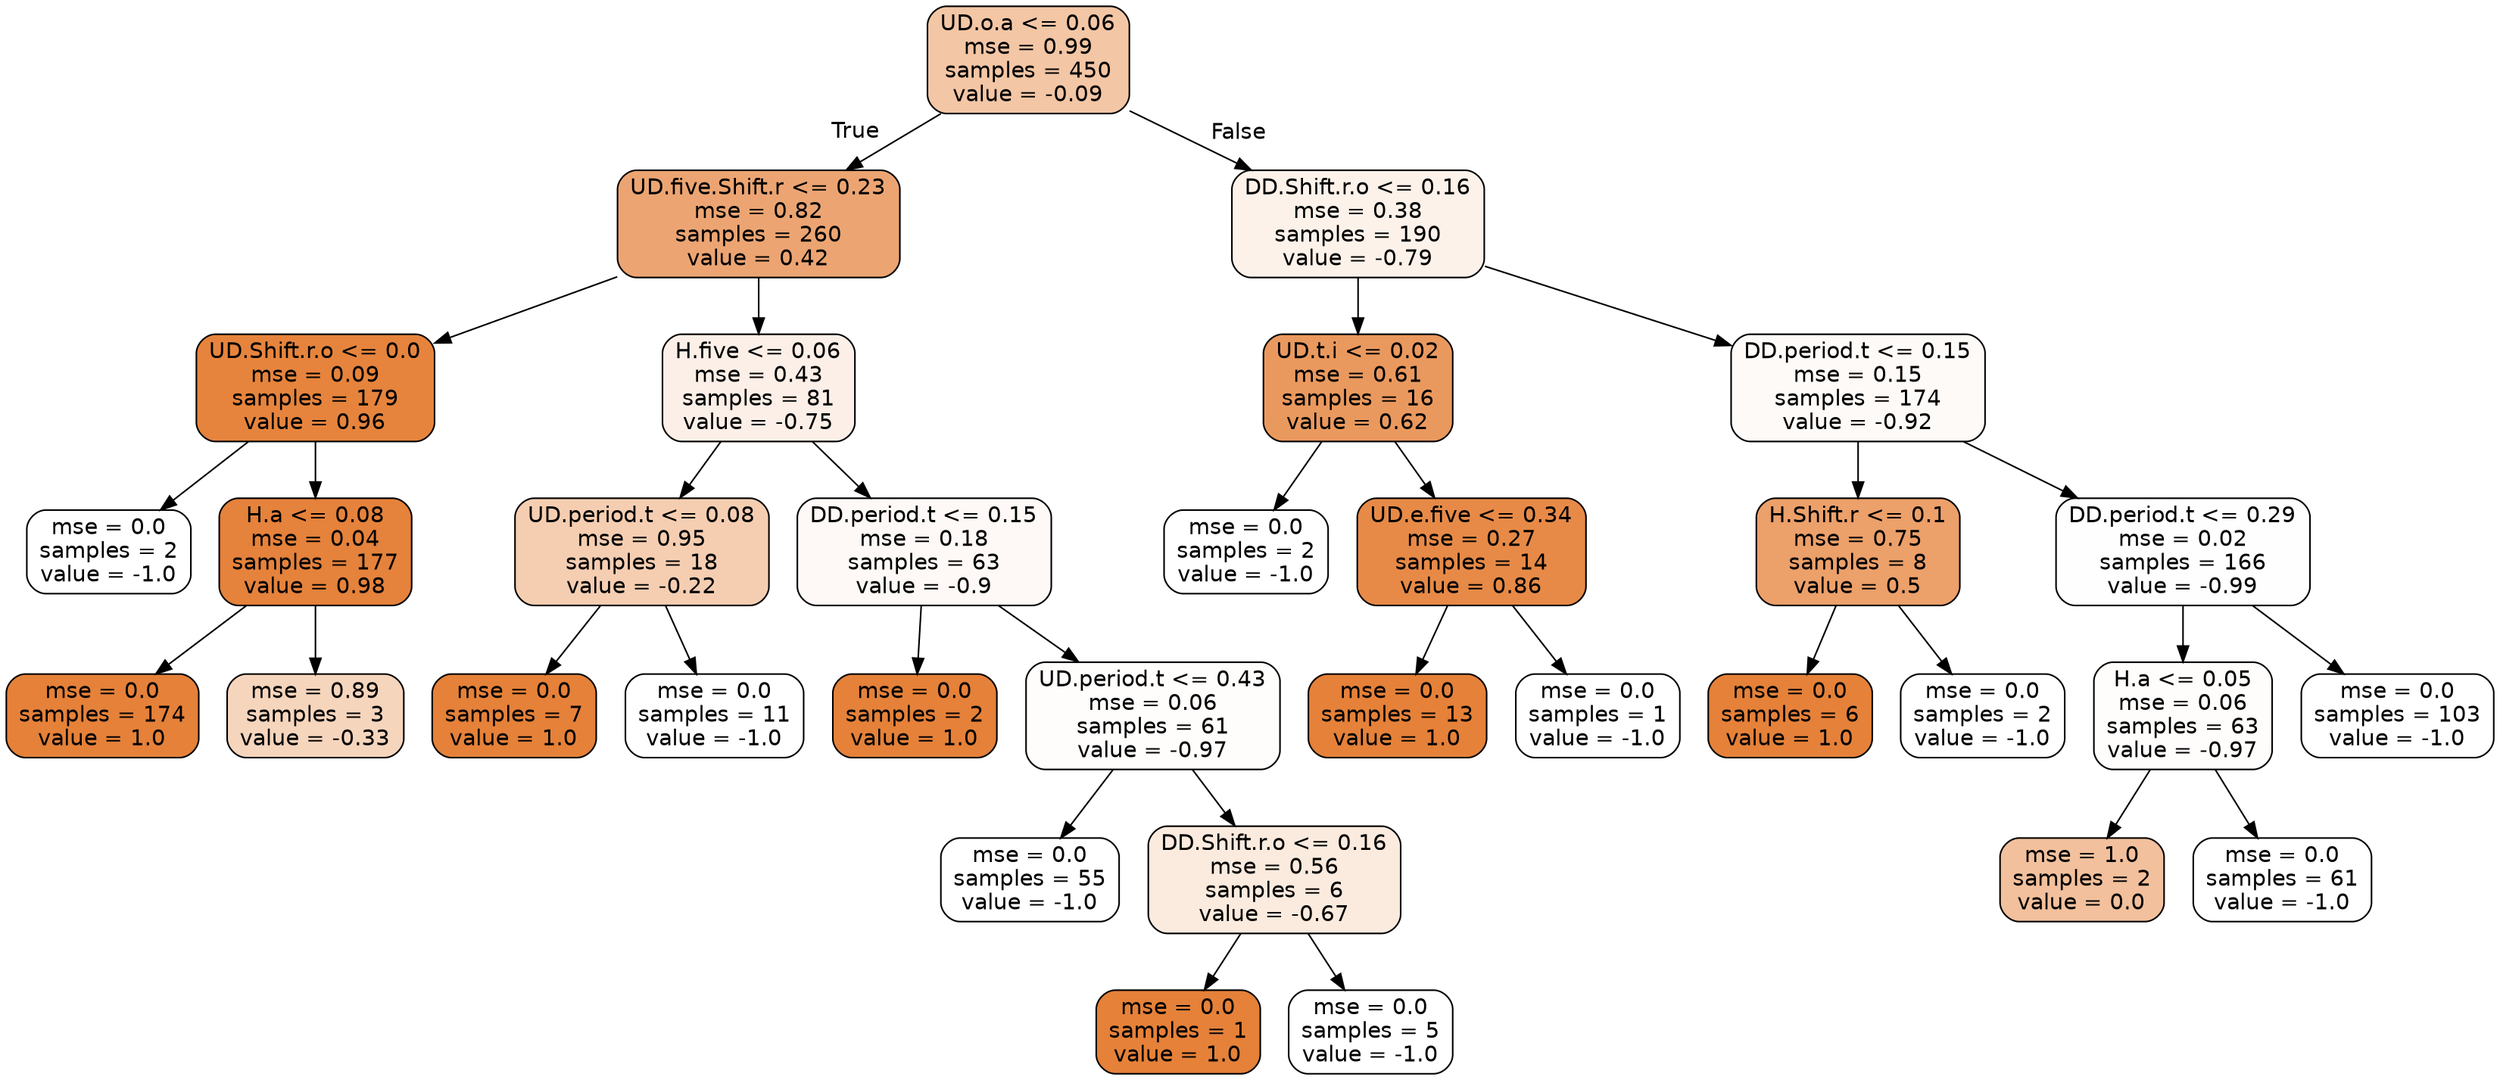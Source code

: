 digraph Tree {
node [shape=box, style="filled, rounded", color="black", fontname=helvetica] ;
edge [fontname=helvetica] ;
0 [label="UD.o.a <= 0.06\nmse = 0.99\nsamples = 450\nvalue = -0.09", fillcolor="#f3c6a5"] ;
1 [label="UD.five.Shift.r <= 0.23\nmse = 0.82\nsamples = 260\nvalue = 0.42", fillcolor="#eca572"] ;
0 -> 1 [labeldistance=2.5, labelangle=45, headlabel="True"] ;
2 [label="UD.Shift.r.o <= 0.0\nmse = 0.09\nsamples = 179\nvalue = 0.96", fillcolor="#e6843d"] ;
1 -> 2 ;
3 [label="mse = 0.0\nsamples = 2\nvalue = -1.0", fillcolor="#ffffff"] ;
2 -> 3 ;
4 [label="H.a <= 0.08\nmse = 0.04\nsamples = 177\nvalue = 0.98", fillcolor="#e5823b"] ;
2 -> 4 ;
5 [label="mse = 0.0\nsamples = 174\nvalue = 1.0", fillcolor="#e58139"] ;
4 -> 5 ;
6 [label="mse = 0.89\nsamples = 3\nvalue = -0.33", fillcolor="#f6d5bd"] ;
4 -> 6 ;
7 [label="H.five <= 0.06\nmse = 0.43\nsamples = 81\nvalue = -0.75", fillcolor="#fcefe7"] ;
1 -> 7 ;
8 [label="UD.period.t <= 0.08\nmse = 0.95\nsamples = 18\nvalue = -0.22", fillcolor="#f5ceb2"] ;
7 -> 8 ;
9 [label="mse = 0.0\nsamples = 7\nvalue = 1.0", fillcolor="#e58139"] ;
8 -> 9 ;
10 [label="mse = 0.0\nsamples = 11\nvalue = -1.0", fillcolor="#ffffff"] ;
8 -> 10 ;
11 [label="DD.period.t <= 0.15\nmse = 0.18\nsamples = 63\nvalue = -0.9", fillcolor="#fef9f6"] ;
7 -> 11 ;
12 [label="mse = 0.0\nsamples = 2\nvalue = 1.0", fillcolor="#e58139"] ;
11 -> 12 ;
13 [label="UD.period.t <= 0.43\nmse = 0.06\nsamples = 61\nvalue = -0.97", fillcolor="#fffdfc"] ;
11 -> 13 ;
14 [label="mse = 0.0\nsamples = 55\nvalue = -1.0", fillcolor="#ffffff"] ;
13 -> 14 ;
15 [label="DD.Shift.r.o <= 0.16\nmse = 0.56\nsamples = 6\nvalue = -0.67", fillcolor="#fbeade"] ;
13 -> 15 ;
16 [label="mse = 0.0\nsamples = 1\nvalue = 1.0", fillcolor="#e58139"] ;
15 -> 16 ;
17 [label="mse = 0.0\nsamples = 5\nvalue = -1.0", fillcolor="#ffffff"] ;
15 -> 17 ;
18 [label="DD.Shift.r.o <= 0.16\nmse = 0.38\nsamples = 190\nvalue = -0.79", fillcolor="#fcf2ea"] ;
0 -> 18 [labeldistance=2.5, labelangle=-45, headlabel="False"] ;
19 [label="UD.t.i <= 0.02\nmse = 0.61\nsamples = 16\nvalue = 0.62", fillcolor="#ea995e"] ;
18 -> 19 ;
20 [label="mse = 0.0\nsamples = 2\nvalue = -1.0", fillcolor="#ffffff"] ;
19 -> 20 ;
21 [label="UD.e.five <= 0.34\nmse = 0.27\nsamples = 14\nvalue = 0.86", fillcolor="#e78a47"] ;
19 -> 21 ;
22 [label="mse = 0.0\nsamples = 13\nvalue = 1.0", fillcolor="#e58139"] ;
21 -> 22 ;
23 [label="mse = 0.0\nsamples = 1\nvalue = -1.0", fillcolor="#ffffff"] ;
21 -> 23 ;
24 [label="DD.period.t <= 0.15\nmse = 0.15\nsamples = 174\nvalue = -0.92", fillcolor="#fefaf7"] ;
18 -> 24 ;
25 [label="H.Shift.r <= 0.1\nmse = 0.75\nsamples = 8\nvalue = 0.5", fillcolor="#eca06a"] ;
24 -> 25 ;
26 [label="mse = 0.0\nsamples = 6\nvalue = 1.0", fillcolor="#e58139"] ;
25 -> 26 ;
27 [label="mse = 0.0\nsamples = 2\nvalue = -1.0", fillcolor="#ffffff"] ;
25 -> 27 ;
28 [label="DD.period.t <= 0.29\nmse = 0.02\nsamples = 166\nvalue = -0.99", fillcolor="#fffefe"] ;
24 -> 28 ;
29 [label="H.a <= 0.05\nmse = 0.06\nsamples = 63\nvalue = -0.97", fillcolor="#fffdfc"] ;
28 -> 29 ;
30 [label="mse = 1.0\nsamples = 2\nvalue = 0.0", fillcolor="#f2c09c"] ;
29 -> 30 ;
31 [label="mse = 0.0\nsamples = 61\nvalue = -1.0", fillcolor="#ffffff"] ;
29 -> 31 ;
32 [label="mse = 0.0\nsamples = 103\nvalue = -1.0", fillcolor="#ffffff"] ;
28 -> 32 ;
}